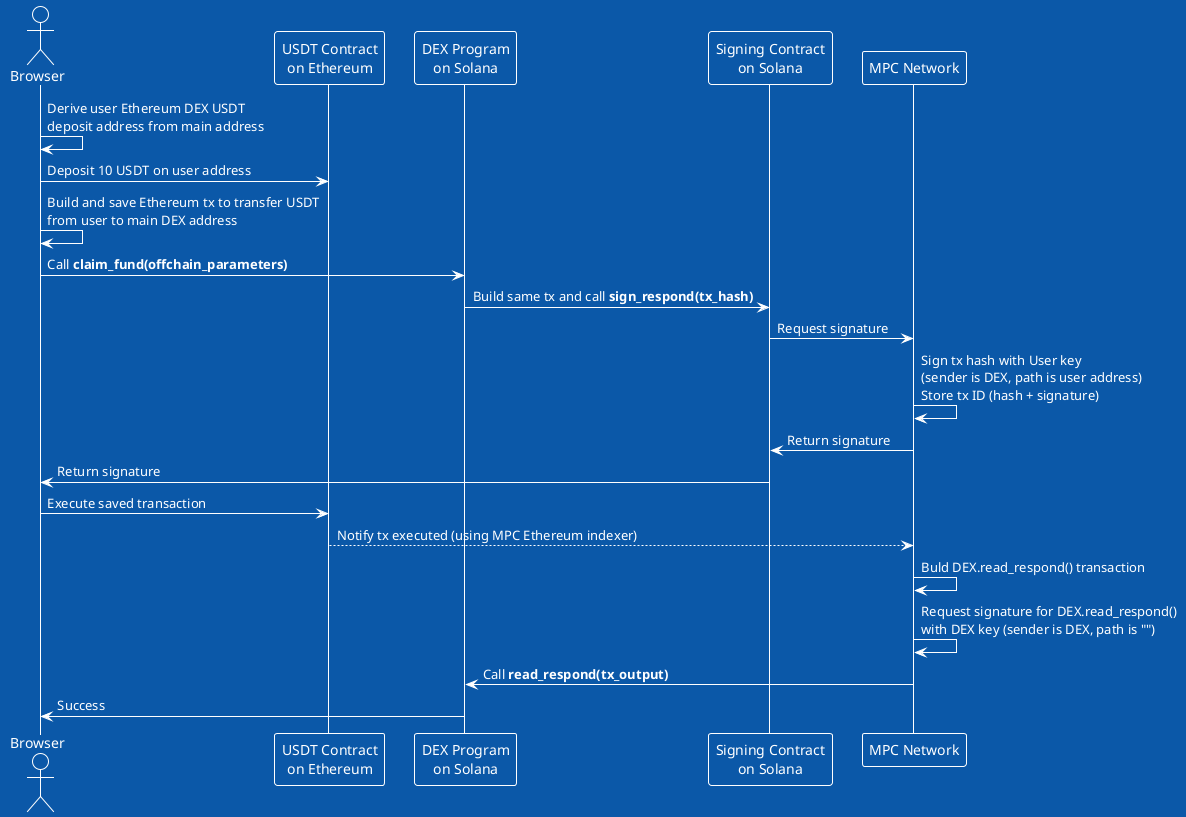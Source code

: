 @startuml Sig.Network Bidirectional Communication (Solana <-> Ethereum)
!theme amiga
actor Browser
participant "USDT Contract\non Ethereum" as USDT
participant "DEX Program\non Solana" as DEX
participant "Signing Contract\non Solana" as SignContract
participant "MPC Network" as MPC

Browser -> Browser: Derive user Ethereum DEX USDT \ndeposit address from main address
Browser -> USDT: Deposit 10 USDT on user address

Browser -> Browser: Build and save Ethereum tx to transfer USDT \nfrom user to main DEX address
Browser -> DEX: Call **claim_fund(offchain_parameters)**

DEX -> SignContract: Build same tx and call **sign_respond(tx_hash)**

SignContract -> MPC: Request signature
MPC -> MPC: Sign tx hash with User key \n(sender is DEX, path is user address) \nStore tx ID (hash + signature)
MPC -> SignContract: Return signature
SignContract -> Browser: Return signature
Browser -> USDT: Execute saved transaction
USDT --> MPC: Notify tx executed (using MPC Ethereum indexer)

MPC -> MPC: Buld DEX.read_respond() transaction
MPC -> MPC: Request signature for DEX.read_respond() \nwith DEX key (sender is DEX, path is "")
MPC -> DEX: Call **read_respond(tx_output)**

DEX -> Browser: Success
@enduml
